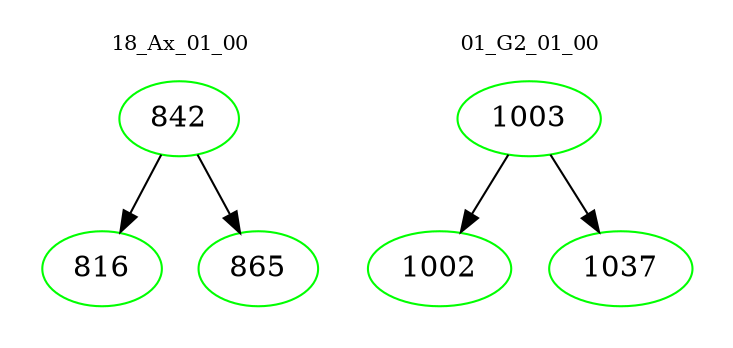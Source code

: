 digraph{
subgraph cluster_0 {
color = white
label = "18_Ax_01_00";
fontsize=10;
T0_842 [label="842", color="green"]
T0_842 -> T0_816 [color="black"]
T0_816 [label="816", color="green"]
T0_842 -> T0_865 [color="black"]
T0_865 [label="865", color="green"]
}
subgraph cluster_1 {
color = white
label = "01_G2_01_00";
fontsize=10;
T1_1003 [label="1003", color="green"]
T1_1003 -> T1_1002 [color="black"]
T1_1002 [label="1002", color="green"]
T1_1003 -> T1_1037 [color="black"]
T1_1037 [label="1037", color="green"]
}
}
